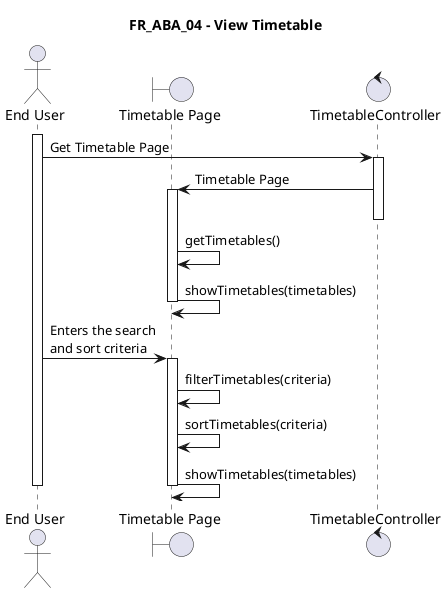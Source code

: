 @startuml FR_ABA_04
title FR_ABA_04 - View Timetable
skinparam maxMessageSize 125

actor "End User" as eu
boundary "Timetable Page" as fe
control "TimetableController" as ct
' entity "Timetable" as en
' database "Database" as db

activate eu

eu -> ct ++ : Get Timetable Page
ct -> fe ++-- : Timetable Page
fe -> fe : getTimetables()
fe -> fe -- : showTimetables(timetables)

eu -> fe ++ : Enters the search and sort criteria
fe -> fe : filterTimetables(criteria)
fe -> fe : sortTimetables(criteria)
fe -> fe -- : showTimetables(timetables)

deactivate eu

@enduml